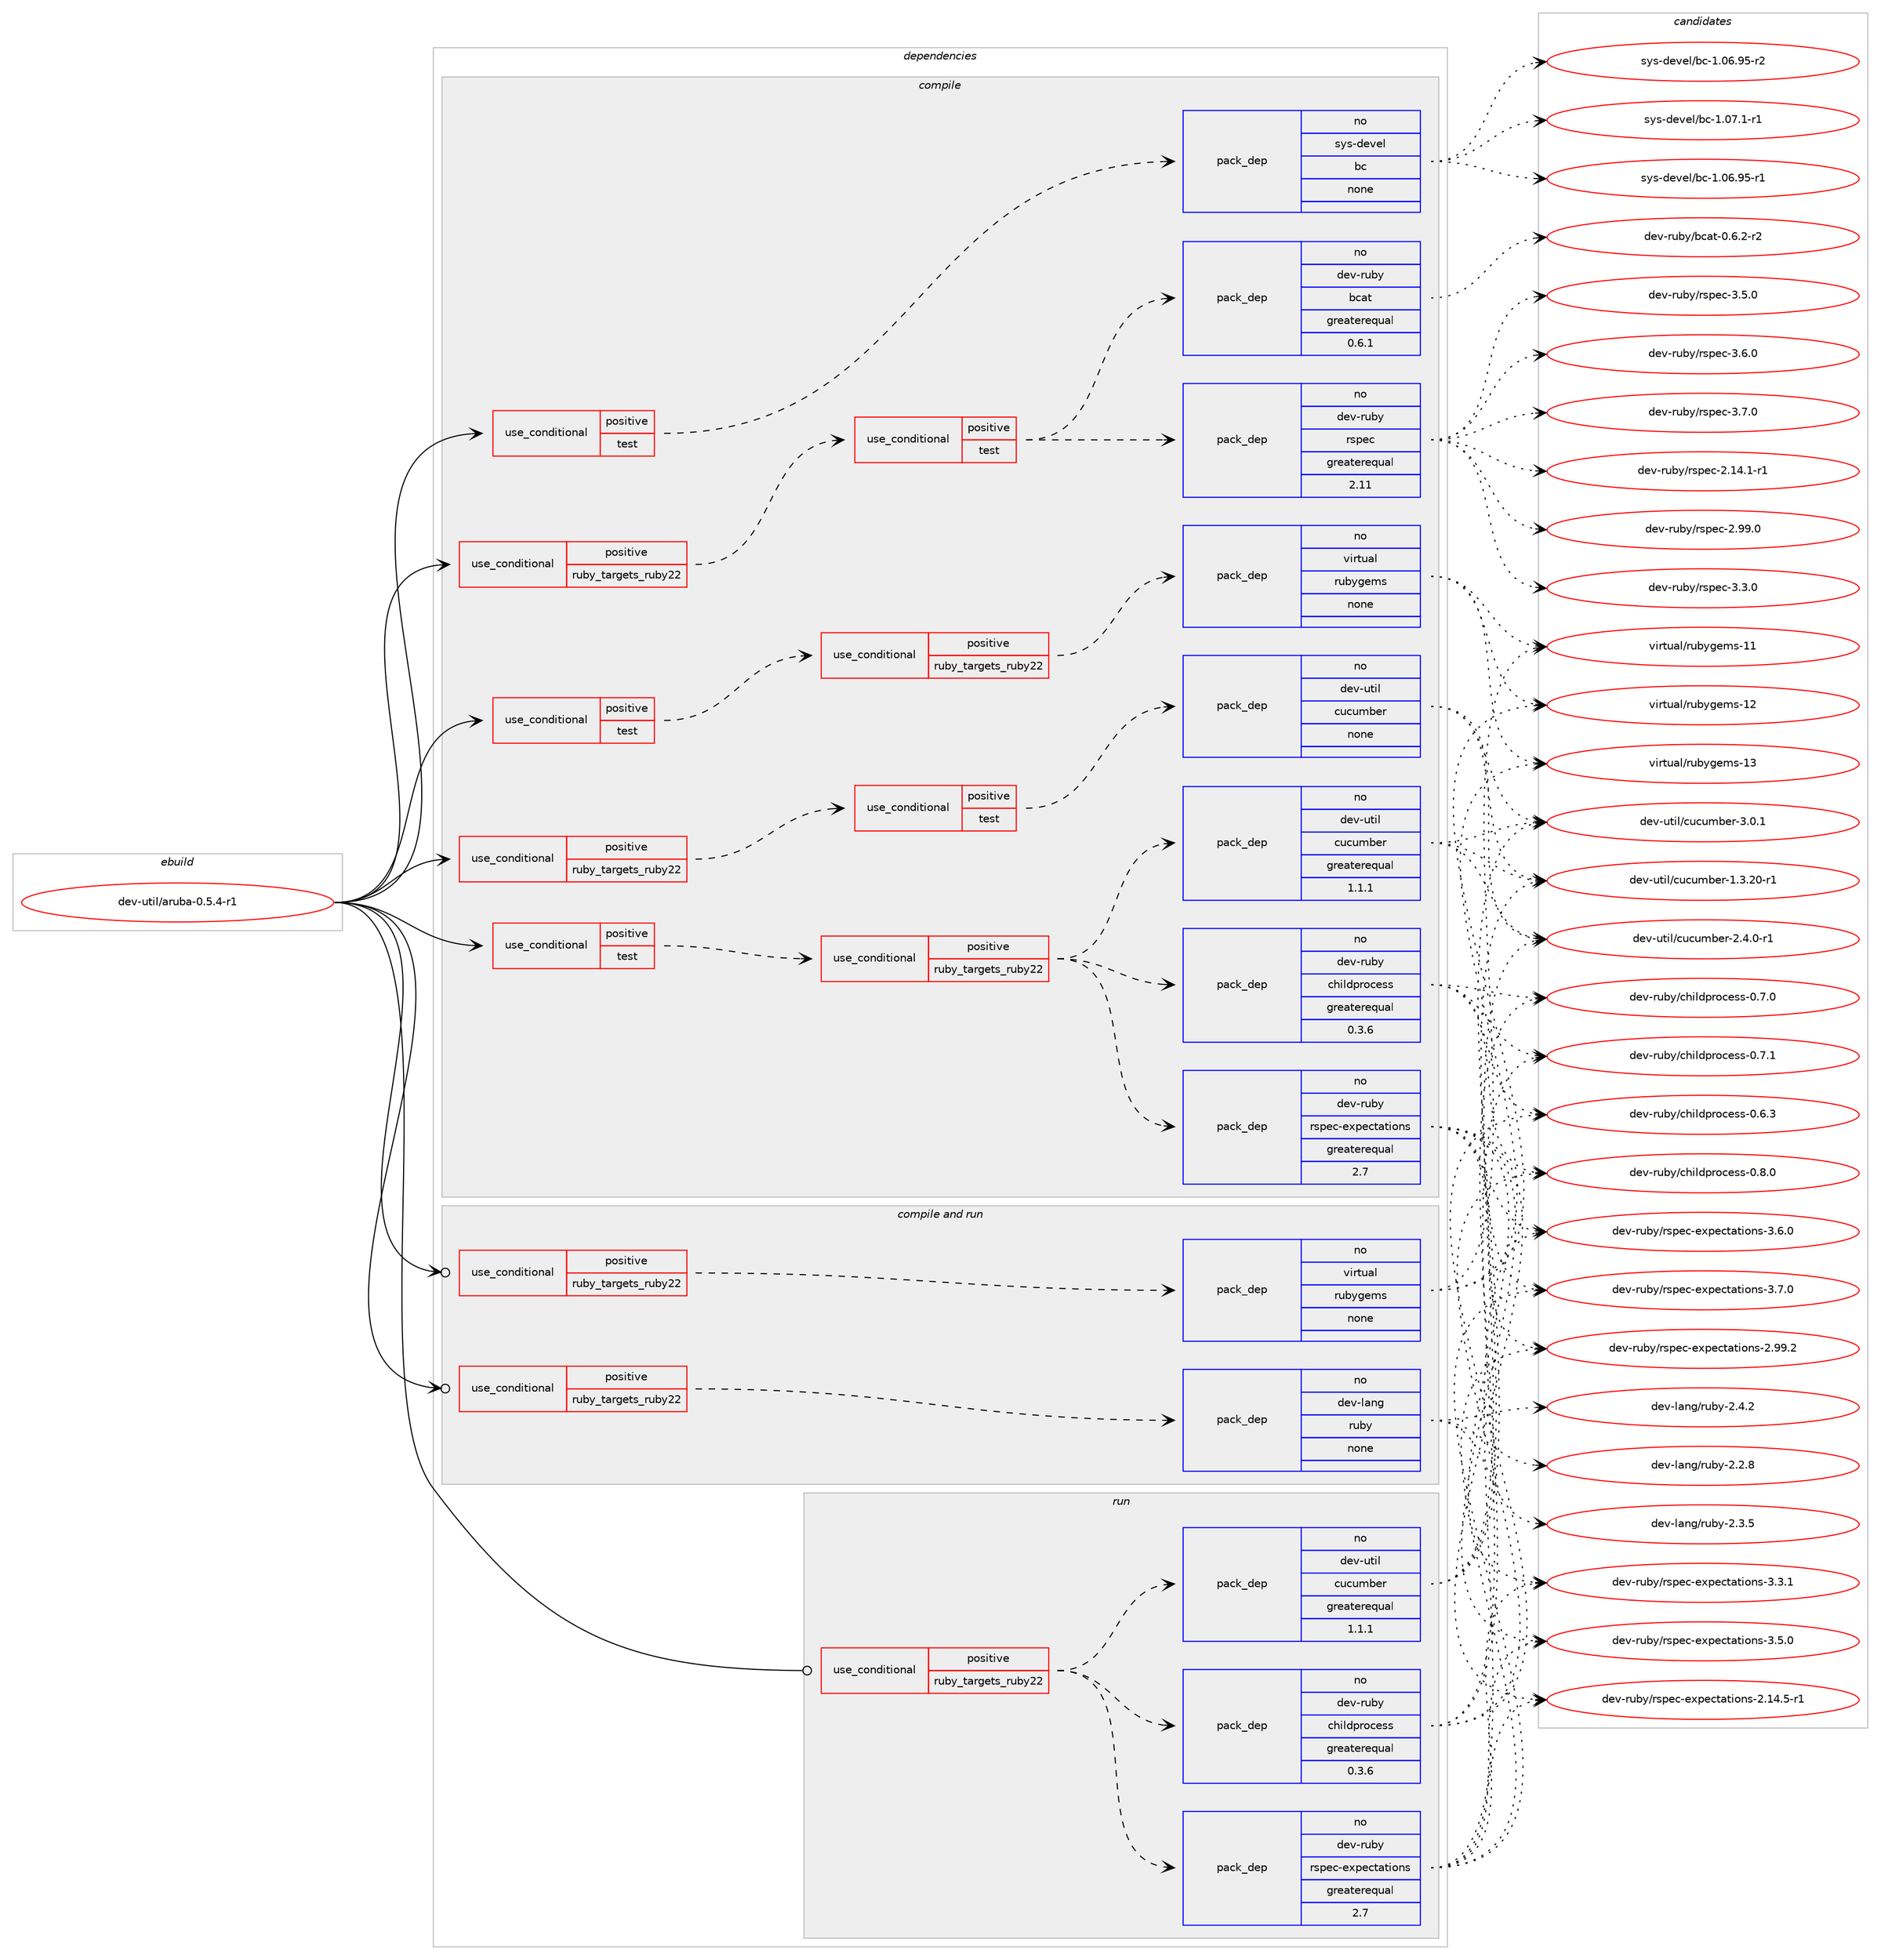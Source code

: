 digraph prolog {

# *************
# Graph options
# *************

newrank=true;
concentrate=true;
compound=true;
graph [rankdir=LR,fontname=Helvetica,fontsize=10,ranksep=1.5];#, ranksep=2.5, nodesep=0.2];
edge  [arrowhead=vee];
node  [fontname=Helvetica,fontsize=10];

# **********
# The ebuild
# **********

subgraph cluster_leftcol {
color=gray;
rank=same;
label=<<i>ebuild</i>>;
id [label="dev-util/aruba-0.5.4-r1", color=red, width=4, href="../dev-util/aruba-0.5.4-r1.svg"];
}

# ****************
# The dependencies
# ****************

subgraph cluster_midcol {
color=gray;
label=<<i>dependencies</i>>;
subgraph cluster_compile {
fillcolor="#eeeeee";
style=filled;
label=<<i>compile</i>>;
subgraph cond77214 {
dependency281678 [label=<<TABLE BORDER="0" CELLBORDER="1" CELLSPACING="0" CELLPADDING="4"><TR><TD ROWSPAN="3" CELLPADDING="10">use_conditional</TD></TR><TR><TD>positive</TD></TR><TR><TD>ruby_targets_ruby22</TD></TR></TABLE>>, shape=none, color=red];
subgraph cond77215 {
dependency281679 [label=<<TABLE BORDER="0" CELLBORDER="1" CELLSPACING="0" CELLPADDING="4"><TR><TD ROWSPAN="3" CELLPADDING="10">use_conditional</TD></TR><TR><TD>positive</TD></TR><TR><TD>test</TD></TR></TABLE>>, shape=none, color=red];
subgraph pack200270 {
dependency281680 [label=<<TABLE BORDER="0" CELLBORDER="1" CELLSPACING="0" CELLPADDING="4" WIDTH="220"><TR><TD ROWSPAN="6" CELLPADDING="30">pack_dep</TD></TR><TR><TD WIDTH="110">no</TD></TR><TR><TD>dev-ruby</TD></TR><TR><TD>rspec</TD></TR><TR><TD>greaterequal</TD></TR><TR><TD>2.11</TD></TR></TABLE>>, shape=none, color=blue];
}
dependency281679:e -> dependency281680:w [weight=20,style="dashed",arrowhead="vee"];
subgraph pack200271 {
dependency281681 [label=<<TABLE BORDER="0" CELLBORDER="1" CELLSPACING="0" CELLPADDING="4" WIDTH="220"><TR><TD ROWSPAN="6" CELLPADDING="30">pack_dep</TD></TR><TR><TD WIDTH="110">no</TD></TR><TR><TD>dev-ruby</TD></TR><TR><TD>bcat</TD></TR><TR><TD>greaterequal</TD></TR><TR><TD>0.6.1</TD></TR></TABLE>>, shape=none, color=blue];
}
dependency281679:e -> dependency281681:w [weight=20,style="dashed",arrowhead="vee"];
}
dependency281678:e -> dependency281679:w [weight=20,style="dashed",arrowhead="vee"];
}
id:e -> dependency281678:w [weight=20,style="solid",arrowhead="vee"];
subgraph cond77216 {
dependency281682 [label=<<TABLE BORDER="0" CELLBORDER="1" CELLSPACING="0" CELLPADDING="4"><TR><TD ROWSPAN="3" CELLPADDING="10">use_conditional</TD></TR><TR><TD>positive</TD></TR><TR><TD>ruby_targets_ruby22</TD></TR></TABLE>>, shape=none, color=red];
subgraph cond77217 {
dependency281683 [label=<<TABLE BORDER="0" CELLBORDER="1" CELLSPACING="0" CELLPADDING="4"><TR><TD ROWSPAN="3" CELLPADDING="10">use_conditional</TD></TR><TR><TD>positive</TD></TR><TR><TD>test</TD></TR></TABLE>>, shape=none, color=red];
subgraph pack200272 {
dependency281684 [label=<<TABLE BORDER="0" CELLBORDER="1" CELLSPACING="0" CELLPADDING="4" WIDTH="220"><TR><TD ROWSPAN="6" CELLPADDING="30">pack_dep</TD></TR><TR><TD WIDTH="110">no</TD></TR><TR><TD>dev-util</TD></TR><TR><TD>cucumber</TD></TR><TR><TD>none</TD></TR><TR><TD></TD></TR></TABLE>>, shape=none, color=blue];
}
dependency281683:e -> dependency281684:w [weight=20,style="dashed",arrowhead="vee"];
}
dependency281682:e -> dependency281683:w [weight=20,style="dashed",arrowhead="vee"];
}
id:e -> dependency281682:w [weight=20,style="solid",arrowhead="vee"];
subgraph cond77218 {
dependency281685 [label=<<TABLE BORDER="0" CELLBORDER="1" CELLSPACING="0" CELLPADDING="4"><TR><TD ROWSPAN="3" CELLPADDING="10">use_conditional</TD></TR><TR><TD>positive</TD></TR><TR><TD>test</TD></TR></TABLE>>, shape=none, color=red];
subgraph cond77219 {
dependency281686 [label=<<TABLE BORDER="0" CELLBORDER="1" CELLSPACING="0" CELLPADDING="4"><TR><TD ROWSPAN="3" CELLPADDING="10">use_conditional</TD></TR><TR><TD>positive</TD></TR><TR><TD>ruby_targets_ruby22</TD></TR></TABLE>>, shape=none, color=red];
subgraph pack200273 {
dependency281687 [label=<<TABLE BORDER="0" CELLBORDER="1" CELLSPACING="0" CELLPADDING="4" WIDTH="220"><TR><TD ROWSPAN="6" CELLPADDING="30">pack_dep</TD></TR><TR><TD WIDTH="110">no</TD></TR><TR><TD>dev-ruby</TD></TR><TR><TD>childprocess</TD></TR><TR><TD>greaterequal</TD></TR><TR><TD>0.3.6</TD></TR></TABLE>>, shape=none, color=blue];
}
dependency281686:e -> dependency281687:w [weight=20,style="dashed",arrowhead="vee"];
subgraph pack200274 {
dependency281688 [label=<<TABLE BORDER="0" CELLBORDER="1" CELLSPACING="0" CELLPADDING="4" WIDTH="220"><TR><TD ROWSPAN="6" CELLPADDING="30">pack_dep</TD></TR><TR><TD WIDTH="110">no</TD></TR><TR><TD>dev-ruby</TD></TR><TR><TD>rspec-expectations</TD></TR><TR><TD>greaterequal</TD></TR><TR><TD>2.7</TD></TR></TABLE>>, shape=none, color=blue];
}
dependency281686:e -> dependency281688:w [weight=20,style="dashed",arrowhead="vee"];
subgraph pack200275 {
dependency281689 [label=<<TABLE BORDER="0" CELLBORDER="1" CELLSPACING="0" CELLPADDING="4" WIDTH="220"><TR><TD ROWSPAN="6" CELLPADDING="30">pack_dep</TD></TR><TR><TD WIDTH="110">no</TD></TR><TR><TD>dev-util</TD></TR><TR><TD>cucumber</TD></TR><TR><TD>greaterequal</TD></TR><TR><TD>1.1.1</TD></TR></TABLE>>, shape=none, color=blue];
}
dependency281686:e -> dependency281689:w [weight=20,style="dashed",arrowhead="vee"];
}
dependency281685:e -> dependency281686:w [weight=20,style="dashed",arrowhead="vee"];
}
id:e -> dependency281685:w [weight=20,style="solid",arrowhead="vee"];
subgraph cond77220 {
dependency281690 [label=<<TABLE BORDER="0" CELLBORDER="1" CELLSPACING="0" CELLPADDING="4"><TR><TD ROWSPAN="3" CELLPADDING="10">use_conditional</TD></TR><TR><TD>positive</TD></TR><TR><TD>test</TD></TR></TABLE>>, shape=none, color=red];
subgraph cond77221 {
dependency281691 [label=<<TABLE BORDER="0" CELLBORDER="1" CELLSPACING="0" CELLPADDING="4"><TR><TD ROWSPAN="3" CELLPADDING="10">use_conditional</TD></TR><TR><TD>positive</TD></TR><TR><TD>ruby_targets_ruby22</TD></TR></TABLE>>, shape=none, color=red];
subgraph pack200276 {
dependency281692 [label=<<TABLE BORDER="0" CELLBORDER="1" CELLSPACING="0" CELLPADDING="4" WIDTH="220"><TR><TD ROWSPAN="6" CELLPADDING="30">pack_dep</TD></TR><TR><TD WIDTH="110">no</TD></TR><TR><TD>virtual</TD></TR><TR><TD>rubygems</TD></TR><TR><TD>none</TD></TR><TR><TD></TD></TR></TABLE>>, shape=none, color=blue];
}
dependency281691:e -> dependency281692:w [weight=20,style="dashed",arrowhead="vee"];
}
dependency281690:e -> dependency281691:w [weight=20,style="dashed",arrowhead="vee"];
}
id:e -> dependency281690:w [weight=20,style="solid",arrowhead="vee"];
subgraph cond77222 {
dependency281693 [label=<<TABLE BORDER="0" CELLBORDER="1" CELLSPACING="0" CELLPADDING="4"><TR><TD ROWSPAN="3" CELLPADDING="10">use_conditional</TD></TR><TR><TD>positive</TD></TR><TR><TD>test</TD></TR></TABLE>>, shape=none, color=red];
subgraph pack200277 {
dependency281694 [label=<<TABLE BORDER="0" CELLBORDER="1" CELLSPACING="0" CELLPADDING="4" WIDTH="220"><TR><TD ROWSPAN="6" CELLPADDING="30">pack_dep</TD></TR><TR><TD WIDTH="110">no</TD></TR><TR><TD>sys-devel</TD></TR><TR><TD>bc</TD></TR><TR><TD>none</TD></TR><TR><TD></TD></TR></TABLE>>, shape=none, color=blue];
}
dependency281693:e -> dependency281694:w [weight=20,style="dashed",arrowhead="vee"];
}
id:e -> dependency281693:w [weight=20,style="solid",arrowhead="vee"];
}
subgraph cluster_compileandrun {
fillcolor="#eeeeee";
style=filled;
label=<<i>compile and run</i>>;
subgraph cond77223 {
dependency281695 [label=<<TABLE BORDER="0" CELLBORDER="1" CELLSPACING="0" CELLPADDING="4"><TR><TD ROWSPAN="3" CELLPADDING="10">use_conditional</TD></TR><TR><TD>positive</TD></TR><TR><TD>ruby_targets_ruby22</TD></TR></TABLE>>, shape=none, color=red];
subgraph pack200278 {
dependency281696 [label=<<TABLE BORDER="0" CELLBORDER="1" CELLSPACING="0" CELLPADDING="4" WIDTH="220"><TR><TD ROWSPAN="6" CELLPADDING="30">pack_dep</TD></TR><TR><TD WIDTH="110">no</TD></TR><TR><TD>dev-lang</TD></TR><TR><TD>ruby</TD></TR><TR><TD>none</TD></TR><TR><TD></TD></TR></TABLE>>, shape=none, color=blue];
}
dependency281695:e -> dependency281696:w [weight=20,style="dashed",arrowhead="vee"];
}
id:e -> dependency281695:w [weight=20,style="solid",arrowhead="odotvee"];
subgraph cond77224 {
dependency281697 [label=<<TABLE BORDER="0" CELLBORDER="1" CELLSPACING="0" CELLPADDING="4"><TR><TD ROWSPAN="3" CELLPADDING="10">use_conditional</TD></TR><TR><TD>positive</TD></TR><TR><TD>ruby_targets_ruby22</TD></TR></TABLE>>, shape=none, color=red];
subgraph pack200279 {
dependency281698 [label=<<TABLE BORDER="0" CELLBORDER="1" CELLSPACING="0" CELLPADDING="4" WIDTH="220"><TR><TD ROWSPAN="6" CELLPADDING="30">pack_dep</TD></TR><TR><TD WIDTH="110">no</TD></TR><TR><TD>virtual</TD></TR><TR><TD>rubygems</TD></TR><TR><TD>none</TD></TR><TR><TD></TD></TR></TABLE>>, shape=none, color=blue];
}
dependency281697:e -> dependency281698:w [weight=20,style="dashed",arrowhead="vee"];
}
id:e -> dependency281697:w [weight=20,style="solid",arrowhead="odotvee"];
}
subgraph cluster_run {
fillcolor="#eeeeee";
style=filled;
label=<<i>run</i>>;
subgraph cond77225 {
dependency281699 [label=<<TABLE BORDER="0" CELLBORDER="1" CELLSPACING="0" CELLPADDING="4"><TR><TD ROWSPAN="3" CELLPADDING="10">use_conditional</TD></TR><TR><TD>positive</TD></TR><TR><TD>ruby_targets_ruby22</TD></TR></TABLE>>, shape=none, color=red];
subgraph pack200280 {
dependency281700 [label=<<TABLE BORDER="0" CELLBORDER="1" CELLSPACING="0" CELLPADDING="4" WIDTH="220"><TR><TD ROWSPAN="6" CELLPADDING="30">pack_dep</TD></TR><TR><TD WIDTH="110">no</TD></TR><TR><TD>dev-ruby</TD></TR><TR><TD>childprocess</TD></TR><TR><TD>greaterequal</TD></TR><TR><TD>0.3.6</TD></TR></TABLE>>, shape=none, color=blue];
}
dependency281699:e -> dependency281700:w [weight=20,style="dashed",arrowhead="vee"];
subgraph pack200281 {
dependency281701 [label=<<TABLE BORDER="0" CELLBORDER="1" CELLSPACING="0" CELLPADDING="4" WIDTH="220"><TR><TD ROWSPAN="6" CELLPADDING="30">pack_dep</TD></TR><TR><TD WIDTH="110">no</TD></TR><TR><TD>dev-ruby</TD></TR><TR><TD>rspec-expectations</TD></TR><TR><TD>greaterequal</TD></TR><TR><TD>2.7</TD></TR></TABLE>>, shape=none, color=blue];
}
dependency281699:e -> dependency281701:w [weight=20,style="dashed",arrowhead="vee"];
subgraph pack200282 {
dependency281702 [label=<<TABLE BORDER="0" CELLBORDER="1" CELLSPACING="0" CELLPADDING="4" WIDTH="220"><TR><TD ROWSPAN="6" CELLPADDING="30">pack_dep</TD></TR><TR><TD WIDTH="110">no</TD></TR><TR><TD>dev-util</TD></TR><TR><TD>cucumber</TD></TR><TR><TD>greaterequal</TD></TR><TR><TD>1.1.1</TD></TR></TABLE>>, shape=none, color=blue];
}
dependency281699:e -> dependency281702:w [weight=20,style="dashed",arrowhead="vee"];
}
id:e -> dependency281699:w [weight=20,style="solid",arrowhead="odot"];
}
}

# **************
# The candidates
# **************

subgraph cluster_choices {
rank=same;
color=gray;
label=<<i>candidates</i>>;

subgraph choice200270 {
color=black;
nodesep=1;
choice10010111845114117981214711411511210199455046495246494511449 [label="dev-ruby/rspec-2.14.1-r1", color=red, width=4,href="../dev-ruby/rspec-2.14.1-r1.svg"];
choice1001011184511411798121471141151121019945504657574648 [label="dev-ruby/rspec-2.99.0", color=red, width=4,href="../dev-ruby/rspec-2.99.0.svg"];
choice10010111845114117981214711411511210199455146514648 [label="dev-ruby/rspec-3.3.0", color=red, width=4,href="../dev-ruby/rspec-3.3.0.svg"];
choice10010111845114117981214711411511210199455146534648 [label="dev-ruby/rspec-3.5.0", color=red, width=4,href="../dev-ruby/rspec-3.5.0.svg"];
choice10010111845114117981214711411511210199455146544648 [label="dev-ruby/rspec-3.6.0", color=red, width=4,href="../dev-ruby/rspec-3.6.0.svg"];
choice10010111845114117981214711411511210199455146554648 [label="dev-ruby/rspec-3.7.0", color=red, width=4,href="../dev-ruby/rspec-3.7.0.svg"];
dependency281680:e -> choice10010111845114117981214711411511210199455046495246494511449:w [style=dotted,weight="100"];
dependency281680:e -> choice1001011184511411798121471141151121019945504657574648:w [style=dotted,weight="100"];
dependency281680:e -> choice10010111845114117981214711411511210199455146514648:w [style=dotted,weight="100"];
dependency281680:e -> choice10010111845114117981214711411511210199455146534648:w [style=dotted,weight="100"];
dependency281680:e -> choice10010111845114117981214711411511210199455146544648:w [style=dotted,weight="100"];
dependency281680:e -> choice10010111845114117981214711411511210199455146554648:w [style=dotted,weight="100"];
}
subgraph choice200271 {
color=black;
nodesep=1;
choice1001011184511411798121479899971164548465446504511450 [label="dev-ruby/bcat-0.6.2-r2", color=red, width=4,href="../dev-ruby/bcat-0.6.2-r2.svg"];
dependency281681:e -> choice1001011184511411798121479899971164548465446504511450:w [style=dotted,weight="100"];
}
subgraph choice200272 {
color=black;
nodesep=1;
choice1001011184511711610510847991179911710998101114454946514650484511449 [label="dev-util/cucumber-1.3.20-r1", color=red, width=4,href="../dev-util/cucumber-1.3.20-r1.svg"];
choice10010111845117116105108479911799117109981011144550465246484511449 [label="dev-util/cucumber-2.4.0-r1", color=red, width=4,href="../dev-util/cucumber-2.4.0-r1.svg"];
choice1001011184511711610510847991179911710998101114455146484649 [label="dev-util/cucumber-3.0.1", color=red, width=4,href="../dev-util/cucumber-3.0.1.svg"];
dependency281684:e -> choice1001011184511711610510847991179911710998101114454946514650484511449:w [style=dotted,weight="100"];
dependency281684:e -> choice10010111845117116105108479911799117109981011144550465246484511449:w [style=dotted,weight="100"];
dependency281684:e -> choice1001011184511711610510847991179911710998101114455146484649:w [style=dotted,weight="100"];
}
subgraph choice200273 {
color=black;
nodesep=1;
choice1001011184511411798121479910410510810011211411199101115115454846544651 [label="dev-ruby/childprocess-0.6.3", color=red, width=4,href="../dev-ruby/childprocess-0.6.3.svg"];
choice1001011184511411798121479910410510810011211411199101115115454846554648 [label="dev-ruby/childprocess-0.7.0", color=red, width=4,href="../dev-ruby/childprocess-0.7.0.svg"];
choice1001011184511411798121479910410510810011211411199101115115454846554649 [label="dev-ruby/childprocess-0.7.1", color=red, width=4,href="../dev-ruby/childprocess-0.7.1.svg"];
choice1001011184511411798121479910410510810011211411199101115115454846564648 [label="dev-ruby/childprocess-0.8.0", color=red, width=4,href="../dev-ruby/childprocess-0.8.0.svg"];
dependency281687:e -> choice1001011184511411798121479910410510810011211411199101115115454846544651:w [style=dotted,weight="100"];
dependency281687:e -> choice1001011184511411798121479910410510810011211411199101115115454846554648:w [style=dotted,weight="100"];
dependency281687:e -> choice1001011184511411798121479910410510810011211411199101115115454846554649:w [style=dotted,weight="100"];
dependency281687:e -> choice1001011184511411798121479910410510810011211411199101115115454846564648:w [style=dotted,weight="100"];
}
subgraph choice200274 {
color=black;
nodesep=1;
choice10010111845114117981214711411511210199451011201121019911697116105111110115455046495246534511449 [label="dev-ruby/rspec-expectations-2.14.5-r1", color=red, width=4,href="../dev-ruby/rspec-expectations-2.14.5-r1.svg"];
choice1001011184511411798121471141151121019945101120112101991169711610511111011545504657574650 [label="dev-ruby/rspec-expectations-2.99.2", color=red, width=4,href="../dev-ruby/rspec-expectations-2.99.2.svg"];
choice10010111845114117981214711411511210199451011201121019911697116105111110115455146514649 [label="dev-ruby/rspec-expectations-3.3.1", color=red, width=4,href="../dev-ruby/rspec-expectations-3.3.1.svg"];
choice10010111845114117981214711411511210199451011201121019911697116105111110115455146534648 [label="dev-ruby/rspec-expectations-3.5.0", color=red, width=4,href="../dev-ruby/rspec-expectations-3.5.0.svg"];
choice10010111845114117981214711411511210199451011201121019911697116105111110115455146544648 [label="dev-ruby/rspec-expectations-3.6.0", color=red, width=4,href="../dev-ruby/rspec-expectations-3.6.0.svg"];
choice10010111845114117981214711411511210199451011201121019911697116105111110115455146554648 [label="dev-ruby/rspec-expectations-3.7.0", color=red, width=4,href="../dev-ruby/rspec-expectations-3.7.0.svg"];
dependency281688:e -> choice10010111845114117981214711411511210199451011201121019911697116105111110115455046495246534511449:w [style=dotted,weight="100"];
dependency281688:e -> choice1001011184511411798121471141151121019945101120112101991169711610511111011545504657574650:w [style=dotted,weight="100"];
dependency281688:e -> choice10010111845114117981214711411511210199451011201121019911697116105111110115455146514649:w [style=dotted,weight="100"];
dependency281688:e -> choice10010111845114117981214711411511210199451011201121019911697116105111110115455146534648:w [style=dotted,weight="100"];
dependency281688:e -> choice10010111845114117981214711411511210199451011201121019911697116105111110115455146544648:w [style=dotted,weight="100"];
dependency281688:e -> choice10010111845114117981214711411511210199451011201121019911697116105111110115455146554648:w [style=dotted,weight="100"];
}
subgraph choice200275 {
color=black;
nodesep=1;
choice1001011184511711610510847991179911710998101114454946514650484511449 [label="dev-util/cucumber-1.3.20-r1", color=red, width=4,href="../dev-util/cucumber-1.3.20-r1.svg"];
choice10010111845117116105108479911799117109981011144550465246484511449 [label="dev-util/cucumber-2.4.0-r1", color=red, width=4,href="../dev-util/cucumber-2.4.0-r1.svg"];
choice1001011184511711610510847991179911710998101114455146484649 [label="dev-util/cucumber-3.0.1", color=red, width=4,href="../dev-util/cucumber-3.0.1.svg"];
dependency281689:e -> choice1001011184511711610510847991179911710998101114454946514650484511449:w [style=dotted,weight="100"];
dependency281689:e -> choice10010111845117116105108479911799117109981011144550465246484511449:w [style=dotted,weight="100"];
dependency281689:e -> choice1001011184511711610510847991179911710998101114455146484649:w [style=dotted,weight="100"];
}
subgraph choice200276 {
color=black;
nodesep=1;
choice118105114116117971084711411798121103101109115454949 [label="virtual/rubygems-11", color=red, width=4,href="../virtual/rubygems-11.svg"];
choice118105114116117971084711411798121103101109115454950 [label="virtual/rubygems-12", color=red, width=4,href="../virtual/rubygems-12.svg"];
choice118105114116117971084711411798121103101109115454951 [label="virtual/rubygems-13", color=red, width=4,href="../virtual/rubygems-13.svg"];
dependency281692:e -> choice118105114116117971084711411798121103101109115454949:w [style=dotted,weight="100"];
dependency281692:e -> choice118105114116117971084711411798121103101109115454950:w [style=dotted,weight="100"];
dependency281692:e -> choice118105114116117971084711411798121103101109115454951:w [style=dotted,weight="100"];
}
subgraph choice200277 {
color=black;
nodesep=1;
choice1151211154510010111810110847989945494648544657534511449 [label="sys-devel/bc-1.06.95-r1", color=red, width=4,href="../sys-devel/bc-1.06.95-r1.svg"];
choice1151211154510010111810110847989945494648544657534511450 [label="sys-devel/bc-1.06.95-r2", color=red, width=4,href="../sys-devel/bc-1.06.95-r2.svg"];
choice11512111545100101118101108479899454946485546494511449 [label="sys-devel/bc-1.07.1-r1", color=red, width=4,href="../sys-devel/bc-1.07.1-r1.svg"];
dependency281694:e -> choice1151211154510010111810110847989945494648544657534511449:w [style=dotted,weight="100"];
dependency281694:e -> choice1151211154510010111810110847989945494648544657534511450:w [style=dotted,weight="100"];
dependency281694:e -> choice11512111545100101118101108479899454946485546494511449:w [style=dotted,weight="100"];
}
subgraph choice200278 {
color=black;
nodesep=1;
choice10010111845108971101034711411798121455046504656 [label="dev-lang/ruby-2.2.8", color=red, width=4,href="../dev-lang/ruby-2.2.8.svg"];
choice10010111845108971101034711411798121455046514653 [label="dev-lang/ruby-2.3.5", color=red, width=4,href="../dev-lang/ruby-2.3.5.svg"];
choice10010111845108971101034711411798121455046524650 [label="dev-lang/ruby-2.4.2", color=red, width=4,href="../dev-lang/ruby-2.4.2.svg"];
dependency281696:e -> choice10010111845108971101034711411798121455046504656:w [style=dotted,weight="100"];
dependency281696:e -> choice10010111845108971101034711411798121455046514653:w [style=dotted,weight="100"];
dependency281696:e -> choice10010111845108971101034711411798121455046524650:w [style=dotted,weight="100"];
}
subgraph choice200279 {
color=black;
nodesep=1;
choice118105114116117971084711411798121103101109115454949 [label="virtual/rubygems-11", color=red, width=4,href="../virtual/rubygems-11.svg"];
choice118105114116117971084711411798121103101109115454950 [label="virtual/rubygems-12", color=red, width=4,href="../virtual/rubygems-12.svg"];
choice118105114116117971084711411798121103101109115454951 [label="virtual/rubygems-13", color=red, width=4,href="../virtual/rubygems-13.svg"];
dependency281698:e -> choice118105114116117971084711411798121103101109115454949:w [style=dotted,weight="100"];
dependency281698:e -> choice118105114116117971084711411798121103101109115454950:w [style=dotted,weight="100"];
dependency281698:e -> choice118105114116117971084711411798121103101109115454951:w [style=dotted,weight="100"];
}
subgraph choice200280 {
color=black;
nodesep=1;
choice1001011184511411798121479910410510810011211411199101115115454846544651 [label="dev-ruby/childprocess-0.6.3", color=red, width=4,href="../dev-ruby/childprocess-0.6.3.svg"];
choice1001011184511411798121479910410510810011211411199101115115454846554648 [label="dev-ruby/childprocess-0.7.0", color=red, width=4,href="../dev-ruby/childprocess-0.7.0.svg"];
choice1001011184511411798121479910410510810011211411199101115115454846554649 [label="dev-ruby/childprocess-0.7.1", color=red, width=4,href="../dev-ruby/childprocess-0.7.1.svg"];
choice1001011184511411798121479910410510810011211411199101115115454846564648 [label="dev-ruby/childprocess-0.8.0", color=red, width=4,href="../dev-ruby/childprocess-0.8.0.svg"];
dependency281700:e -> choice1001011184511411798121479910410510810011211411199101115115454846544651:w [style=dotted,weight="100"];
dependency281700:e -> choice1001011184511411798121479910410510810011211411199101115115454846554648:w [style=dotted,weight="100"];
dependency281700:e -> choice1001011184511411798121479910410510810011211411199101115115454846554649:w [style=dotted,weight="100"];
dependency281700:e -> choice1001011184511411798121479910410510810011211411199101115115454846564648:w [style=dotted,weight="100"];
}
subgraph choice200281 {
color=black;
nodesep=1;
choice10010111845114117981214711411511210199451011201121019911697116105111110115455046495246534511449 [label="dev-ruby/rspec-expectations-2.14.5-r1", color=red, width=4,href="../dev-ruby/rspec-expectations-2.14.5-r1.svg"];
choice1001011184511411798121471141151121019945101120112101991169711610511111011545504657574650 [label="dev-ruby/rspec-expectations-2.99.2", color=red, width=4,href="../dev-ruby/rspec-expectations-2.99.2.svg"];
choice10010111845114117981214711411511210199451011201121019911697116105111110115455146514649 [label="dev-ruby/rspec-expectations-3.3.1", color=red, width=4,href="../dev-ruby/rspec-expectations-3.3.1.svg"];
choice10010111845114117981214711411511210199451011201121019911697116105111110115455146534648 [label="dev-ruby/rspec-expectations-3.5.0", color=red, width=4,href="../dev-ruby/rspec-expectations-3.5.0.svg"];
choice10010111845114117981214711411511210199451011201121019911697116105111110115455146544648 [label="dev-ruby/rspec-expectations-3.6.0", color=red, width=4,href="../dev-ruby/rspec-expectations-3.6.0.svg"];
choice10010111845114117981214711411511210199451011201121019911697116105111110115455146554648 [label="dev-ruby/rspec-expectations-3.7.0", color=red, width=4,href="../dev-ruby/rspec-expectations-3.7.0.svg"];
dependency281701:e -> choice10010111845114117981214711411511210199451011201121019911697116105111110115455046495246534511449:w [style=dotted,weight="100"];
dependency281701:e -> choice1001011184511411798121471141151121019945101120112101991169711610511111011545504657574650:w [style=dotted,weight="100"];
dependency281701:e -> choice10010111845114117981214711411511210199451011201121019911697116105111110115455146514649:w [style=dotted,weight="100"];
dependency281701:e -> choice10010111845114117981214711411511210199451011201121019911697116105111110115455146534648:w [style=dotted,weight="100"];
dependency281701:e -> choice10010111845114117981214711411511210199451011201121019911697116105111110115455146544648:w [style=dotted,weight="100"];
dependency281701:e -> choice10010111845114117981214711411511210199451011201121019911697116105111110115455146554648:w [style=dotted,weight="100"];
}
subgraph choice200282 {
color=black;
nodesep=1;
choice1001011184511711610510847991179911710998101114454946514650484511449 [label="dev-util/cucumber-1.3.20-r1", color=red, width=4,href="../dev-util/cucumber-1.3.20-r1.svg"];
choice10010111845117116105108479911799117109981011144550465246484511449 [label="dev-util/cucumber-2.4.0-r1", color=red, width=4,href="../dev-util/cucumber-2.4.0-r1.svg"];
choice1001011184511711610510847991179911710998101114455146484649 [label="dev-util/cucumber-3.0.1", color=red, width=4,href="../dev-util/cucumber-3.0.1.svg"];
dependency281702:e -> choice1001011184511711610510847991179911710998101114454946514650484511449:w [style=dotted,weight="100"];
dependency281702:e -> choice10010111845117116105108479911799117109981011144550465246484511449:w [style=dotted,weight="100"];
dependency281702:e -> choice1001011184511711610510847991179911710998101114455146484649:w [style=dotted,weight="100"];
}
}

}
